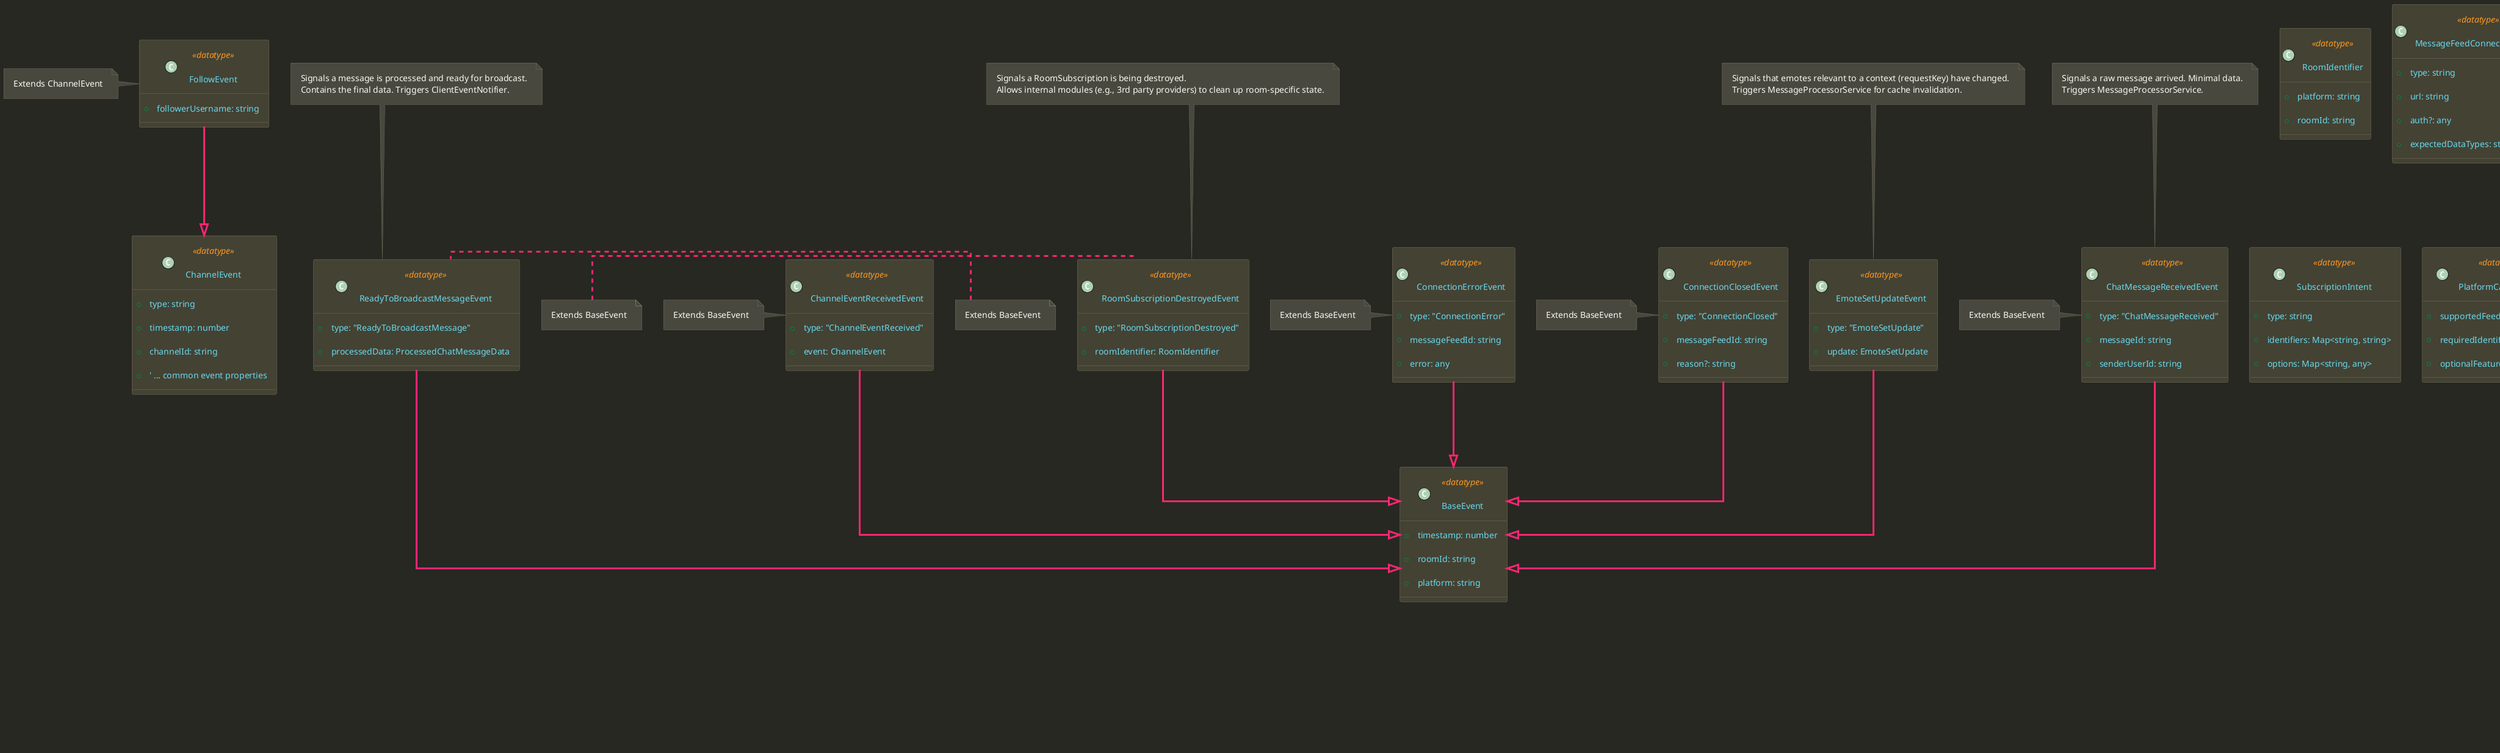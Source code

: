 @startuml architecture_datatypes

' Monokai-inspired Improved PlantUML Theme (Copied for consistency)
' Base Colors
!$color_bg             = "#272822"
!$color_fg             = "#F8F8F2"
!$color_border         = "#75715E"

' Accent Colors
!$color_accent_red     = "#F92672"
!$color_accent_green   = "#A6E22E"
!$color_accent_yellow  = "#3C3B2F"
!$color_accent_blue    = "#66D9EF"
!$color_accent_orange  = "#FD971F"
!$color_accent_purple  = "#AE81FF"

' Specialized
!$color_datatype_bg    = "#444233"
!$color_interface_bg   = "#2F556B"
!$color_note_bg        = "#49483E"
!$color_note_border    = "#75715E"
!$color_note_font      = "#F8F8F2"

skinparam {
    Shadowing false
    BackgroundColor $color_bg

    DefaultFontColor $color_fg
    DefaultFontName "Consolas", "Monaco", monospace
    DefaultFontSize 14

    ArrowColor $color_accent_red
    ArrowFontColor $color_fg
    ArrowThickness 3

    BorderColor $color_border

    PackageBorderColor $color_accent_purple
    PackageBackgroundColor $color_bg
    PackageTitleFontColor $color_accent_blue
    PackageFontStyle bold

    ClassBackgroundColor $color_accent_yellow
    ClassBorderColor $color_accent_red
    ClassFontColor $color_fg
    ClassAttributeFontColor $color_accent_green
    ClassStereotypeFontColor $color_accent_orange

    InterfaceBackgroundColor $color_interface_bg
    InterfaceBorderColor $color_accent_red
    InterfaceFontColor $color_fg
    InterfaceAttributeFontColor $color_fg
    InterfaceStereotypeFontColor $color_accent_orange

    NoteBackgroundColor $color_note_bg
    NoteBorderColor $color_note_border
    NoteFontColor $color_note_font

    LegendBackgroundColor $color_border
    LegendBorderColor $color_fg
    LegendFontColor $color_fg
}

skinparam class<<datatype>> {
    BackgroundColor $color_datatype_bg
    BorderColor $color_border
    FontColor $color_fg
    AttributeFontColor $color_accent_blue
    StereotypeFontColor $color_accent_orange
}
skinparam class<<db_schema>> {
    BackgroundColor $color_datatype_bg
    BorderColor $color_accent_purple
    FontColor $color_fg
    AttributeFontColor $color_accent_blue
    StereotypeFontColor $color_accent_orange
}
skinparam class<<db_model>> {
    BackgroundColor $color_accent_blue
    BorderColor $color_accent_red
    FontColor $color_fg
    AttributeFontColor $color_fg
    StereotypeFontColor $color_accent_orange
}


' General enhancements for better visuals
' skinparam roundCorner 10
skinparam padding 10
skinparam linetype ortho
' left to right direction

' --- Data Type Definitions ---

class Emote <<datatype>> {
    + id: string
    + name: string
    + url: string
    + provider: string
}
class EmoteSet <<datatype>> {
    + id: string
    + provider: string
    + emotes: Emote[]
}
class RoomIdentifier <<datatype>> {
    + platform: string
    + roomId: string
}
class EmoteFetchRequest <<datatype>> {
    + contextType: string
    + identifiers: Map<string, string>
    + targetProvider?: string
}
note top of EmoteFetchRequest : Defines an emote source/context
class PlatformEntitlementData <<datatype>> {
    + type: string ' e.g., "badge", "name_paint"
    + id: string   ' e.g., "moderator", "vip"
    + url?: string ' For badges
    + data?: any  ' For other cosmetics like name paint color
}
note top of PlatformEntitlementData : Represents a single platform entitlement (badge, cosmetic)

class User <<datatype>> {
    + userId: string
    + displayName: string
    + platformEntitlements: PlatformEntitlementData[]
}
note top of User : Represents a user's state within a specific room scope.\nStored in UserStore.

class MessageFeedEntry <<datatype>> {
    + id: string
    + type: string
    + timestamp: number
    + senderUserId: string
    + content: string ' Or structured content
    + ' ... other platform specific raw data?
}
note top of MessageFeedEntry : Represents a RAW message entry from the platform feed.\nStored in MessageStore.

class ProcessedChatMessageData <<datatype>> {
    + originalMessageId: string
    + sender: User ' Snapshot of sender state at processing time
    + displayParts: any[] ' e.g., text, emotes, badges
    + timestamp: number
    + ' ... other processed metadata?
}
note top of ProcessedChatMessageData : Result of processing a raw message via the pipeline.\nContains combined entitlements/cosmetics.\nStored in LRUMessageCache and sent to clients.

class EmoteSetUpdate <<datatype>> {
    + requestKey?: string
    + addedSets?: EmoteSet[]
    + removedSets?: EmoteSet[]
    + updatedSets?: EmoteSet[]
}
note top of EmoteSetUpdate : Data about emote set changes.

class MessageFeedConnectionConfig <<datatype>> {
    + type: string
    + url: string
    + auth?: any
    + expectedDataTypes: string[]
}
class ChannelEvent <<datatype>> {
    + type: string
    + timestamp: number
    + channelId: string
    + ' ... common event properties
}
class FollowEvent <<datatype>> {
    + followerUsername: string
}

class BaseEvent <<datatype>> {
    + timestamp: number
    + roomId: string
    + platform: string
}
class ChatMessageReceivedEvent <<datatype>> {
    + type: "ChatMessageReceived"
    + messageId: string
    + senderUserId: string
    ' Minimal info needed to trigger processing
}
note top of ChatMessageReceivedEvent : Signals a raw message arrived. Minimal data.\nTriggers MessageProcessorService.

class ChannelEventReceivedEvent <<datatype>> {
    + type: "ChannelEventReceived"
    + event: ChannelEvent
}

class ReadyToBroadcastMessageEvent <<datatype>> {
    + type: "ReadyToBroadcastMessage"
    + processedData: ProcessedChatMessageData
}
note top of ReadyToBroadcastMessageEvent : Signals a message is processed and ready for broadcast.\nContains the final data. Triggers ClientEventNotifier.

class EmoteSetUpdateEvent <<datatype>> {
    + type: "EmoteSetUpdate"
    + update: EmoteSetUpdate
}
note top of EmoteSetUpdateEvent : Signals that emotes relevant to a context (requestKey) have changed.\nTriggers MessageProcessorService for cache invalidation.

class ConnectionErrorEvent <<datatype>> {
    + type: "ConnectionError"
    + messageFeedId: string
    + error: any
}
class ConnectionClosedEvent <<datatype>> {
    + type: "ConnectionClosed"
    + messageFeedId: string
    + reason?: string
}

class RoomSubscriptionDestroyedEvent <<datatype>> {
    + type: "RoomSubscriptionDestroyed"
    + roomIdentifier: RoomIdentifier
}
note top of RoomSubscriptionDestroyedEvent : Signals a RoomSubscription is being destroyed.\nAllows internal modules (e.g., 3rd party providers) to clean up room-specific state.

class ConnectionDataCallbacks <<datatype>> {
    + onData: (data: any) => void
    + onError: (error: any) => void
    + onClose: () => void
}
class PipelineContext <<datatype>> {
    + rawMessage: MessageFeedEntry
    + sender: User
    + emoteContextKeys: Set<string>
}
note top of PipelineContext : Input context for MessageFeedProcessorPipeline.process()

class SubscriptionIntent <<datatype>> {
    + type: string
    + identifiers: Map<string, string>
    + options: Map<string, any>
}
class PlatformCapabilities <<datatype>> {
    + supportedFeeds: string[]
    + requiredIdentifiers: string[]
    + optionalFeatures: string[]
}

class UserStore <<Room Scoped>> {
    - users: Map<string, User>
    + getUser(userId: string): User | undefined
    + addOrUpdateUser(userId: string, displayName: string, entitlements: PlatformEntitlementData[])
}
note top of UserStore : Stores User state per room.

class LRUMessageCache <<Room Scoped>> {
    + get(messageId: string): ProcessedChatMessageData | undefined
    + set(messageId: string, data: ProcessedChatMessageData)
    + invalidate()
    + invalidateUser?(userId: string)
}
note top of LRUMessageCache : Caches processed message data per room.

class RoomSubscription <<datatype>> {
    + ports: Set<Port>
    + messageStore: MessageStore
    + userStore: UserStore
    + messageCache: LRUMessageCache
}
class MessageStore <<Room Scoped>> {
    + addMessage(msg: MessageFeedEntry)
    + getMessage(messageId: string): MessageFeedEntry | undefined
    + getHistory(limit: number): MessageFeedEntry[]
}
note top of MessageStore : Holds raw message data for a RoomSubscription.

' --- Database Related Data Types ---
class SettingDocument <<datatype>> {
    + key: string
    + value: any
}
note top of SettingDocument : Structure for a setting in CoreDatabaseService.

class SettingsModel <<db_model>> {
    - settingsTable: Table<SettingDocument, string>
    + constructor(settingsTable: Table<SettingDocument, string>)
    + getSetting(key: string): Promise<SettingDocument | undefined>
    + getSettingValue<V>(key: string, defaultValue?: V): Promise<V | undefined>
    + setSetting(key: string, value: any): Promise<string>
    + deleteSetting(key: string): Promise<void>
    + getAllSettings(): Promise<SettingDocument[]>
}
note top of SettingsModel : Manages CRUD for 'settings' table in CoreDatabaseService.

interface "Table<TDoc, TKey>" as DexieTable<TDoc, TKey> <<Dexie Generic>> {
  ' Dexie.Table generic interface
}
note top of DexieTable : Represents Dexie's generic Table interface.

class CoreDbSchema <<db_schema>> {
    <<Dexie Extension>>
    + settings: Table<SettingDocument, string>
    ' ... other core tables
}
note top of CoreDbSchema : Typed Dexie schema for CoreDatabaseService.

class SeventvDbSchema <<db_schema>> {
    <<Dexie Extension>>
    ' ... 7TV specific tables (e.g., userCache: Table<SeventvUserCache, string>)
}
note top of SeventvDbSchema : Typed Dexie schema for SeventvDatabaseService.


' --- Internal Data Type Relationships ---

EmoteSet "1" *-- "*" Emote : contains

FollowEvent --|> ChannelEvent
note left of FollowEvent : Extends ChannelEvent

ChatMessageReceivedEvent --|> BaseEvent
note left of ChatMessageReceivedEvent : Extends BaseEvent

ChannelEventReceivedEvent --|> BaseEvent
note left of ChannelEventReceivedEvent : Extends BaseEvent

ReadyToBroadcastMessageEvent --|> BaseEvent
note left of ReadyToBroadcastMessageEvent : Extends BaseEvent

EmoteSetUpdateEvent --|> BaseEvent

ConnectionErrorEvent --|> BaseEvent
note left of ConnectionErrorEvent : Extends BaseEvent

ConnectionClosedEvent --|> BaseEvent
note left of ConnectionClosedEvent : Extends BaseEvent

RoomSubscriptionDestroyedEvent --|> BaseEvent
note left of RoomSubscriptionDestroyedEvent : Extends BaseEvent

RoomSubscription *-- MessageStore : owns
RoomSubscription *-- UserStore : owns
RoomSubscription *-- LRUMessageCache : owns
UserStore "1" *-- "*" User : stores

' --- Database Relationships ---
CoreDbSchema "1" *-- "1" DexieTable : settings is a
DexieTable <|.. SettingDocument : (settings table of type)
SettingsModel o-- DexieTable : uses (settingsTable)
SettingsModel ..> SettingDocument : operates on

' Conceptual: CoreDatabaseService would use CoreDbSchema and expose SettingsModel.
' Conceptual: SeventvDatabaseService would use SeventvDbSchema.

@enduml